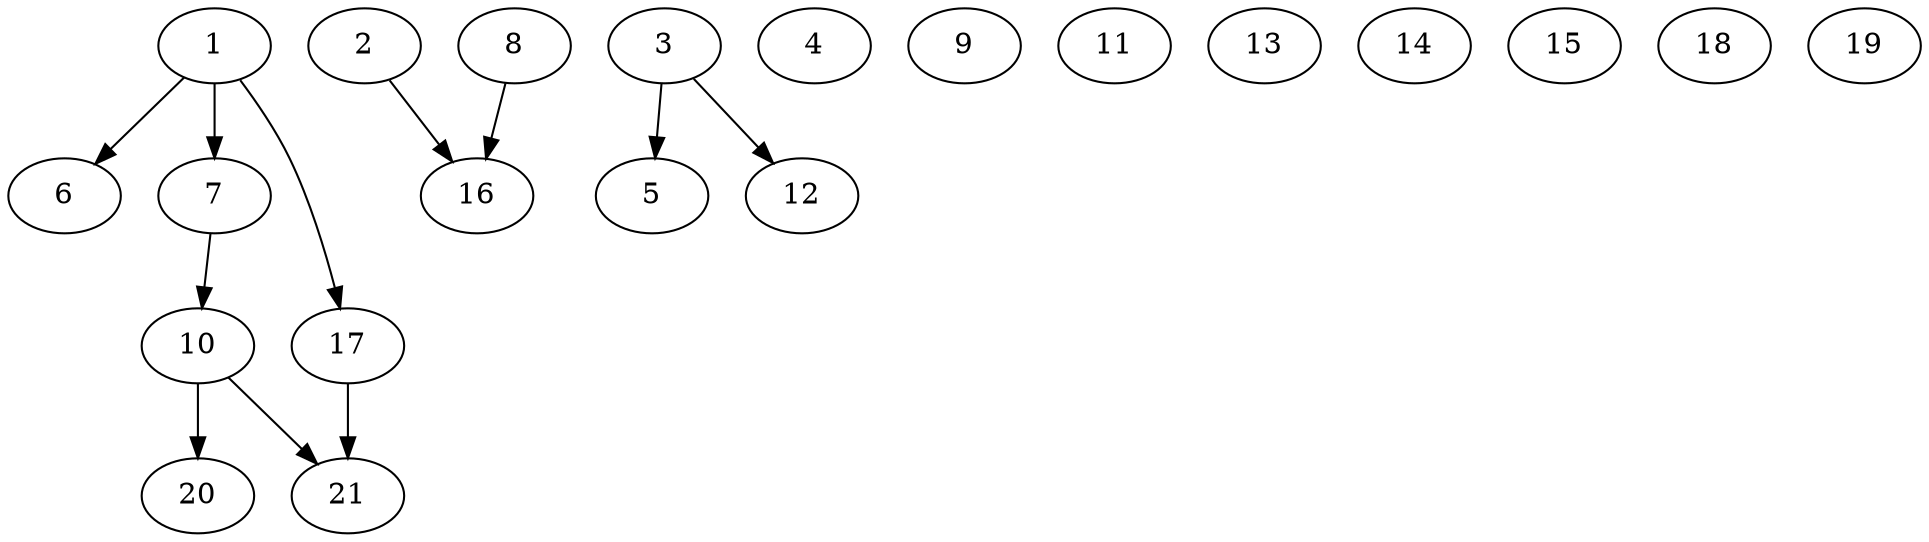 digraph "core_16p_gb_Random_Nodes_21_Density_0.52_CCR_0.98_WeightType_Random_schedule.gxl" {
	1	 [Processor=9,Start=0,Weight=6];
	6	 [Processor=16,Start=18,Weight=10];
	1 -> 6	 [Weight=12];
	7	 [Processor=9,Start=6,Weight=6];
	1 -> 7	 [Weight=20];
	17	 [Processor=1,Start=20,Weight=3];
	1 -> 17	 [Weight=10];
	2	 [Processor=2,Start=16,Weight=3];
	16	 [Processor=16,Start=32,Weight=2];
	2 -> 16	 [Weight=12];
	3	 [Processor=13,Start=6,Weight=8];
	5	 [Processor=13,Start=14,Weight=2];
	3 -> 5	 [Weight=14];
	12	 [Processor=8,Start=31,Weight=3];
	3 -> 12	 [Weight=12];
	4	 [Processor=14,Start=26,Weight=8];
	10	 [Processor=9,Start=12,Weight=8];
	7 -> 10	 [Weight=6];
	8	 [Processor=8,Start=9,Weight=7];
	8 -> 16	 [Weight=6];
	9	 [Processor=2,Start=0,Weight=3];
	20	 [Processor=9,Start=24,Weight=10];
	10 -> 20	 [Weight=14];
	21	 [Processor=1,Start=26,Weight=8];
	10 -> 21	 [Weight=6];
	11	 [Processor=11,Start=0,Weight=9];
	13	 [Processor=7,Start=16,Weight=8];
	14	 [Processor=12,Start=0,Weight=6];
	15	 [Processor=15,Start=28,Weight=6];
	17 -> 21	 [Weight=16];
	18	 [Processor=10,Start=16,Weight=10];
	19	 [Processor=1,Start=0,Weight=5];
}
